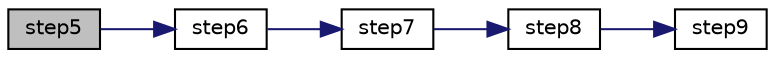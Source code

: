 digraph "step5"
{
  edge [fontname="Helvetica",fontsize="10",labelfontname="Helvetica",labelfontsize="10"];
  node [fontname="Helvetica",fontsize="10",shape=record];
  rankdir="LR";
  Node55 [label="step5",height=0.2,width=0.4,color="black", fillcolor="grey75", style="filled", fontcolor="black"];
  Node55 -> Node56 [color="midnightblue",fontsize="10",style="solid",fontname="Helvetica"];
  Node56 [label="step6",height=0.2,width=0.4,color="black", fillcolor="white", style="filled",URL="$d9/d4b/alphabet2_8_c.html#a818d2a75aa35872731fc29c2bdc28a15"];
  Node56 -> Node57 [color="midnightblue",fontsize="10",style="solid",fontname="Helvetica"];
  Node57 [label="step7",height=0.2,width=0.4,color="black", fillcolor="white", style="filled",URL="$d9/d4b/alphabet2_8_c.html#ab8e6c007fd00864128c789dcbb7431d6"];
  Node57 -> Node58 [color="midnightblue",fontsize="10",style="solid",fontname="Helvetica"];
  Node58 [label="step8",height=0.2,width=0.4,color="black", fillcolor="white", style="filled",URL="$d9/d4b/alphabet2_8_c.html#ac956094a7e2e4c7381a221557cb3c820"];
  Node58 -> Node59 [color="midnightblue",fontsize="10",style="solid",fontname="Helvetica"];
  Node59 [label="step9",height=0.2,width=0.4,color="black", fillcolor="white", style="filled",URL="$d9/d4b/alphabet2_8_c.html#a23e5e69193b86fbfe05b8fad607861d8"];
}
